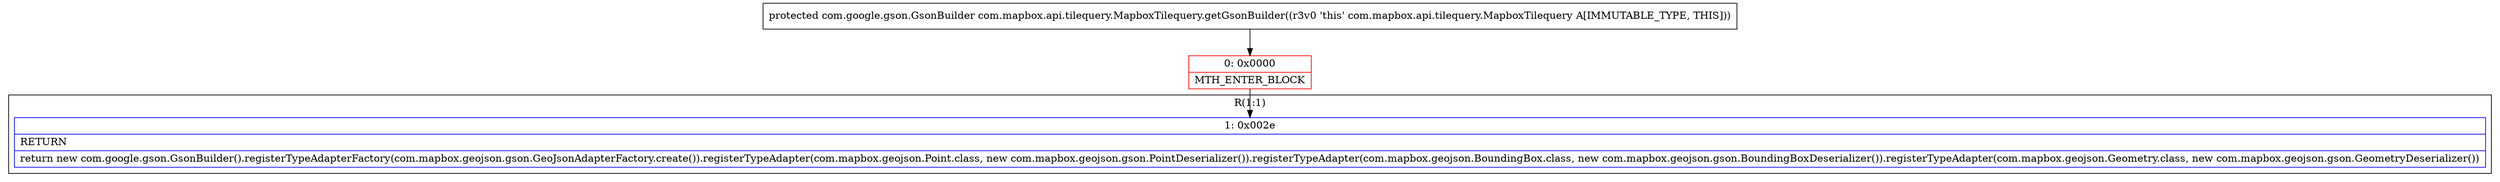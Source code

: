 digraph "CFG forcom.mapbox.api.tilequery.MapboxTilequery.getGsonBuilder()Lcom\/google\/gson\/GsonBuilder;" {
subgraph cluster_Region_489382090 {
label = "R(1:1)";
node [shape=record,color=blue];
Node_1 [shape=record,label="{1\:\ 0x002e|RETURN\l|return new com.google.gson.GsonBuilder().registerTypeAdapterFactory(com.mapbox.geojson.gson.GeoJsonAdapterFactory.create()).registerTypeAdapter(com.mapbox.geojson.Point.class, new com.mapbox.geojson.gson.PointDeserializer()).registerTypeAdapter(com.mapbox.geojson.BoundingBox.class, new com.mapbox.geojson.gson.BoundingBoxDeserializer()).registerTypeAdapter(com.mapbox.geojson.Geometry.class, new com.mapbox.geojson.gson.GeometryDeserializer())\l}"];
}
Node_0 [shape=record,color=red,label="{0\:\ 0x0000|MTH_ENTER_BLOCK\l}"];
MethodNode[shape=record,label="{protected com.google.gson.GsonBuilder com.mapbox.api.tilequery.MapboxTilequery.getGsonBuilder((r3v0 'this' com.mapbox.api.tilequery.MapboxTilequery A[IMMUTABLE_TYPE, THIS])) }"];
MethodNode -> Node_0;
Node_0 -> Node_1;
}

